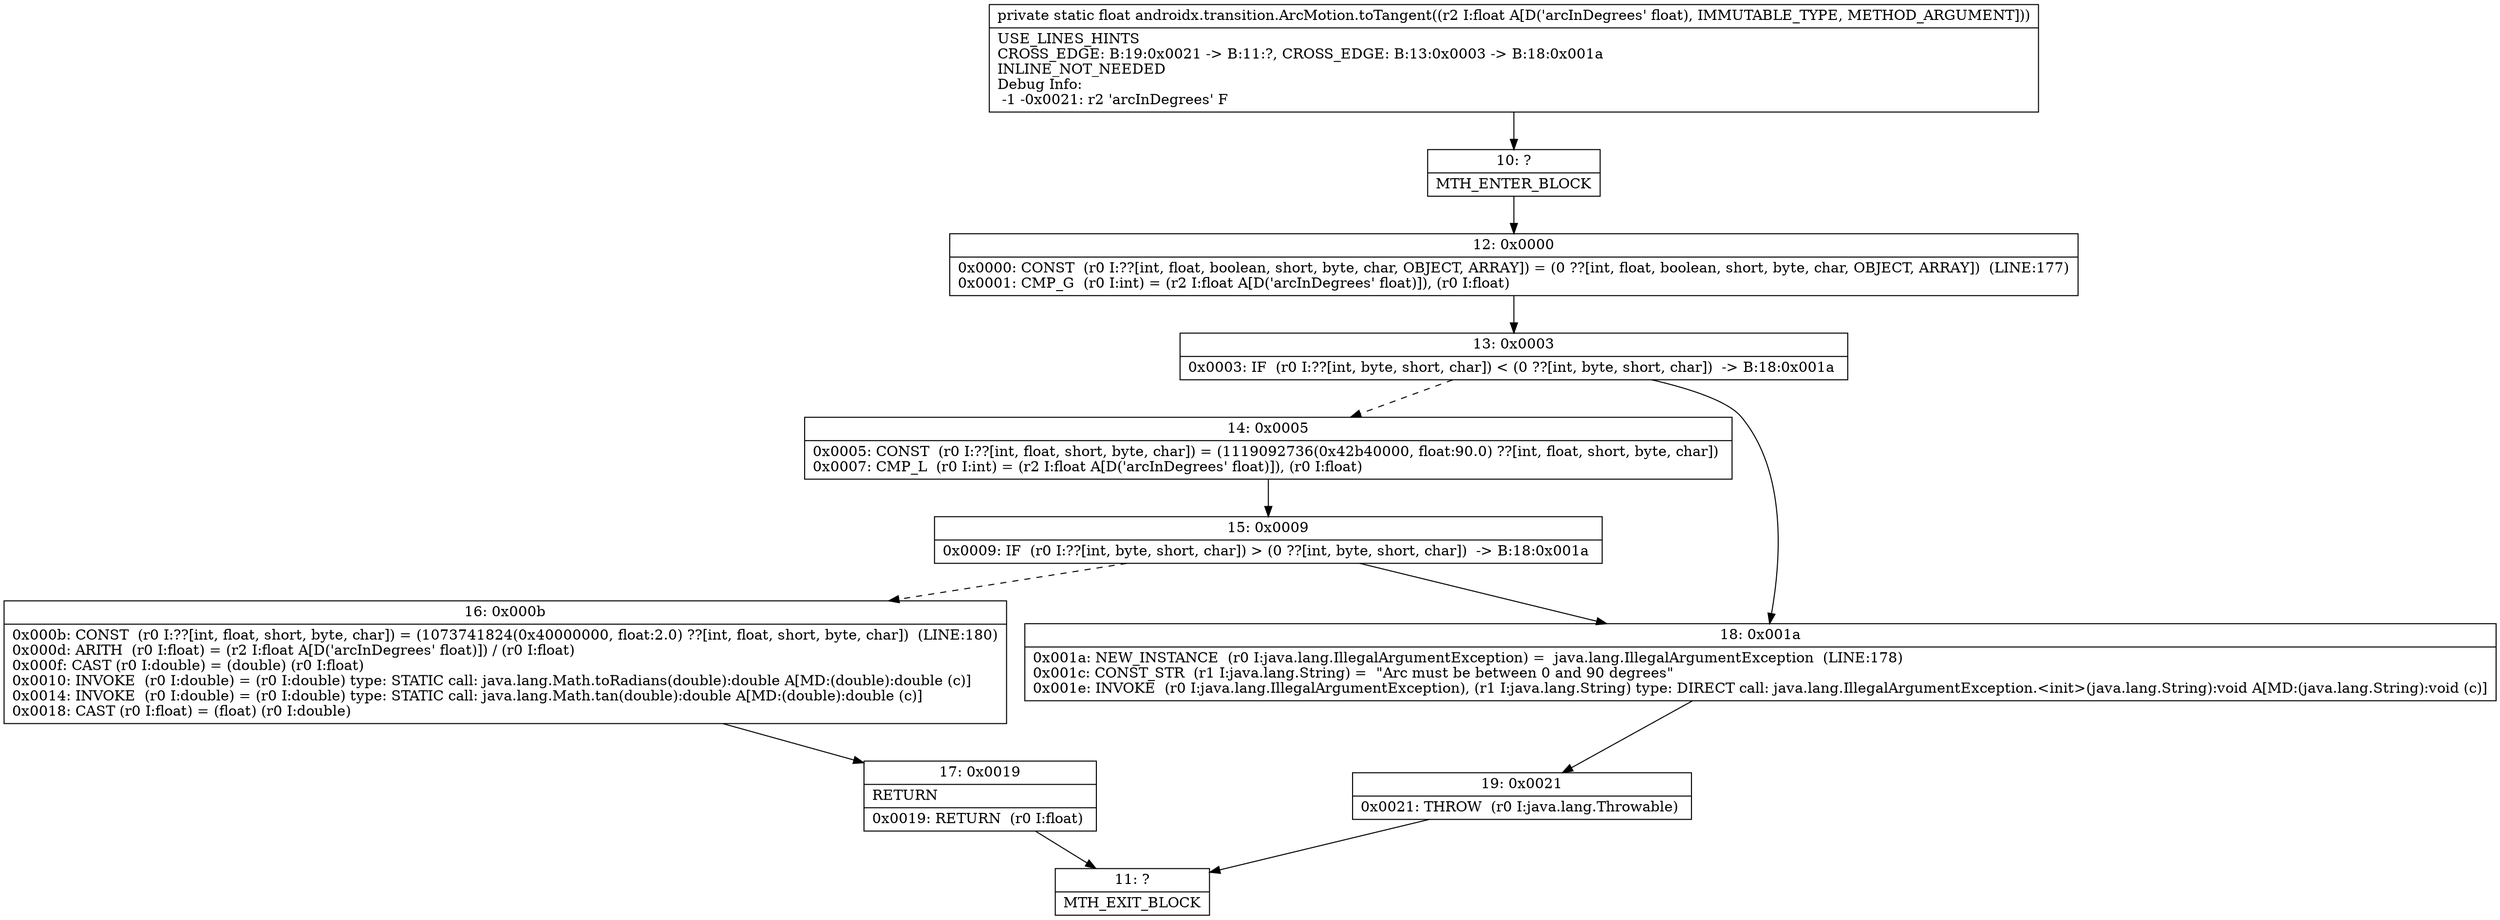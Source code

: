digraph "CFG forandroidx.transition.ArcMotion.toTangent(F)F" {
Node_10 [shape=record,label="{10\:\ ?|MTH_ENTER_BLOCK\l}"];
Node_12 [shape=record,label="{12\:\ 0x0000|0x0000: CONST  (r0 I:??[int, float, boolean, short, byte, char, OBJECT, ARRAY]) = (0 ??[int, float, boolean, short, byte, char, OBJECT, ARRAY])  (LINE:177)\l0x0001: CMP_G  (r0 I:int) = (r2 I:float A[D('arcInDegrees' float)]), (r0 I:float) \l}"];
Node_13 [shape=record,label="{13\:\ 0x0003|0x0003: IF  (r0 I:??[int, byte, short, char]) \< (0 ??[int, byte, short, char])  \-\> B:18:0x001a \l}"];
Node_14 [shape=record,label="{14\:\ 0x0005|0x0005: CONST  (r0 I:??[int, float, short, byte, char]) = (1119092736(0x42b40000, float:90.0) ??[int, float, short, byte, char]) \l0x0007: CMP_L  (r0 I:int) = (r2 I:float A[D('arcInDegrees' float)]), (r0 I:float) \l}"];
Node_15 [shape=record,label="{15\:\ 0x0009|0x0009: IF  (r0 I:??[int, byte, short, char]) \> (0 ??[int, byte, short, char])  \-\> B:18:0x001a \l}"];
Node_16 [shape=record,label="{16\:\ 0x000b|0x000b: CONST  (r0 I:??[int, float, short, byte, char]) = (1073741824(0x40000000, float:2.0) ??[int, float, short, byte, char])  (LINE:180)\l0x000d: ARITH  (r0 I:float) = (r2 I:float A[D('arcInDegrees' float)]) \/ (r0 I:float) \l0x000f: CAST (r0 I:double) = (double) (r0 I:float) \l0x0010: INVOKE  (r0 I:double) = (r0 I:double) type: STATIC call: java.lang.Math.toRadians(double):double A[MD:(double):double (c)]\l0x0014: INVOKE  (r0 I:double) = (r0 I:double) type: STATIC call: java.lang.Math.tan(double):double A[MD:(double):double (c)]\l0x0018: CAST (r0 I:float) = (float) (r0 I:double) \l}"];
Node_17 [shape=record,label="{17\:\ 0x0019|RETURN\l|0x0019: RETURN  (r0 I:float) \l}"];
Node_11 [shape=record,label="{11\:\ ?|MTH_EXIT_BLOCK\l}"];
Node_18 [shape=record,label="{18\:\ 0x001a|0x001a: NEW_INSTANCE  (r0 I:java.lang.IllegalArgumentException) =  java.lang.IllegalArgumentException  (LINE:178)\l0x001c: CONST_STR  (r1 I:java.lang.String) =  \"Arc must be between 0 and 90 degrees\" \l0x001e: INVOKE  (r0 I:java.lang.IllegalArgumentException), (r1 I:java.lang.String) type: DIRECT call: java.lang.IllegalArgumentException.\<init\>(java.lang.String):void A[MD:(java.lang.String):void (c)]\l}"];
Node_19 [shape=record,label="{19\:\ 0x0021|0x0021: THROW  (r0 I:java.lang.Throwable) \l}"];
MethodNode[shape=record,label="{private static float androidx.transition.ArcMotion.toTangent((r2 I:float A[D('arcInDegrees' float), IMMUTABLE_TYPE, METHOD_ARGUMENT]))  | USE_LINES_HINTS\lCROSS_EDGE: B:19:0x0021 \-\> B:11:?, CROSS_EDGE: B:13:0x0003 \-\> B:18:0x001a\lINLINE_NOT_NEEDED\lDebug Info:\l  \-1 \-0x0021: r2 'arcInDegrees' F\l}"];
MethodNode -> Node_10;Node_10 -> Node_12;
Node_12 -> Node_13;
Node_13 -> Node_14[style=dashed];
Node_13 -> Node_18;
Node_14 -> Node_15;
Node_15 -> Node_16[style=dashed];
Node_15 -> Node_18;
Node_16 -> Node_17;
Node_17 -> Node_11;
Node_18 -> Node_19;
Node_19 -> Node_11;
}

